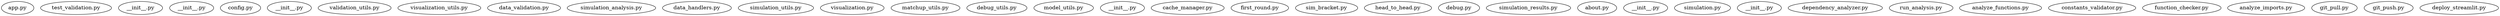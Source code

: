 strict digraph {
"app.py" [label="app.py"];
"tests/test_validation.py" [label="test_validation.py"];
"tests/__init__.py" [label="__init__.py"];
"streamlit_app/__init__.py" [label="__init__.py"];
"streamlit_app/config.py" [label="config.py"];
"streamlit_app/components/__init__.py" [label="__init__.py"];
"streamlit_app/utils/validation_utils.py" [label="validation_utils.py"];
"streamlit_app/utils/visualization_utils.py" [label="visualization_utils.py"];
"streamlit_app/utils/data_validation.py" [label="data_validation.py"];
"streamlit_app/utils/simulation_analysis.py" [label="simulation_analysis.py"];
"streamlit_app/utils/data_handlers.py" [label="data_handlers.py"];
"streamlit_app/utils/simulation_utils.py" [label="simulation_utils.py"];
"streamlit_app/utils/visualization.py" [label="visualization.py"];
"streamlit_app/utils/matchup_utils.py" [label="matchup_utils.py"];
"streamlit_app/utils/debug_utils.py" [label="debug_utils.py"];
"streamlit_app/utils/model_utils.py" [label="model_utils.py"];
"streamlit_app/utils/__init__.py" [label="__init__.py"];
"streamlit_app/utils/cache_manager.py" [label="cache_manager.py"];
"streamlit_app/pages/first_round.py" [label="first_round.py"];
"streamlit_app/pages/sim_bracket.py" [label="sim_bracket.py"];
"streamlit_app/pages/head_to_head.py" [label="head_to_head.py"];
"streamlit_app/pages/debug.py" [label="debug.py"];
"streamlit_app/pages/simulation_results.py" [label="simulation_results.py"];
"streamlit_app/pages/about.py" [label="about.py"];
"streamlit_app/pages/__init__.py" [label="__init__.py"];
"streamlit_app/models/simulation.py" [label="simulation.py"];
"streamlit_app/models/__init__.py" [label="__init__.py"];
"tools/dependency_analyzer.py" [label="dependency_analyzer.py"];
"tools/run_analysis.py" [label="run_analysis.py"];
"tools/analyze_functions.py" [label="analyze_functions.py"];
"tools/constants_validator.py" [label="constants_validator.py"];
"tools/function_checker.py" [label="function_checker.py"];
"tools/analyze_imports.py" [label="analyze_imports.py"];
"git/git_pull.py" [label="git_pull.py"];
"git/git_push.py" [label="git_push.py"];
"git/deploy_streamlit.py" [label="deploy_streamlit.py"];
}
